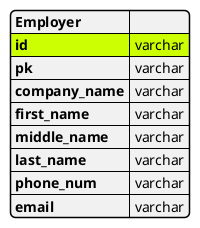@startjson

#highlight "id"

{
    "Employer" : "",
    "id" : "varchar",
    "pk" : "varchar", 
    "company_name" : "varchar",        
    "first_name" : "varchar",
    "middle_name" : "varchar",
    "last_name"  : "varchar",
    "phone_num" : "varchar",
    "email" : "varchar"
}

@endjson
